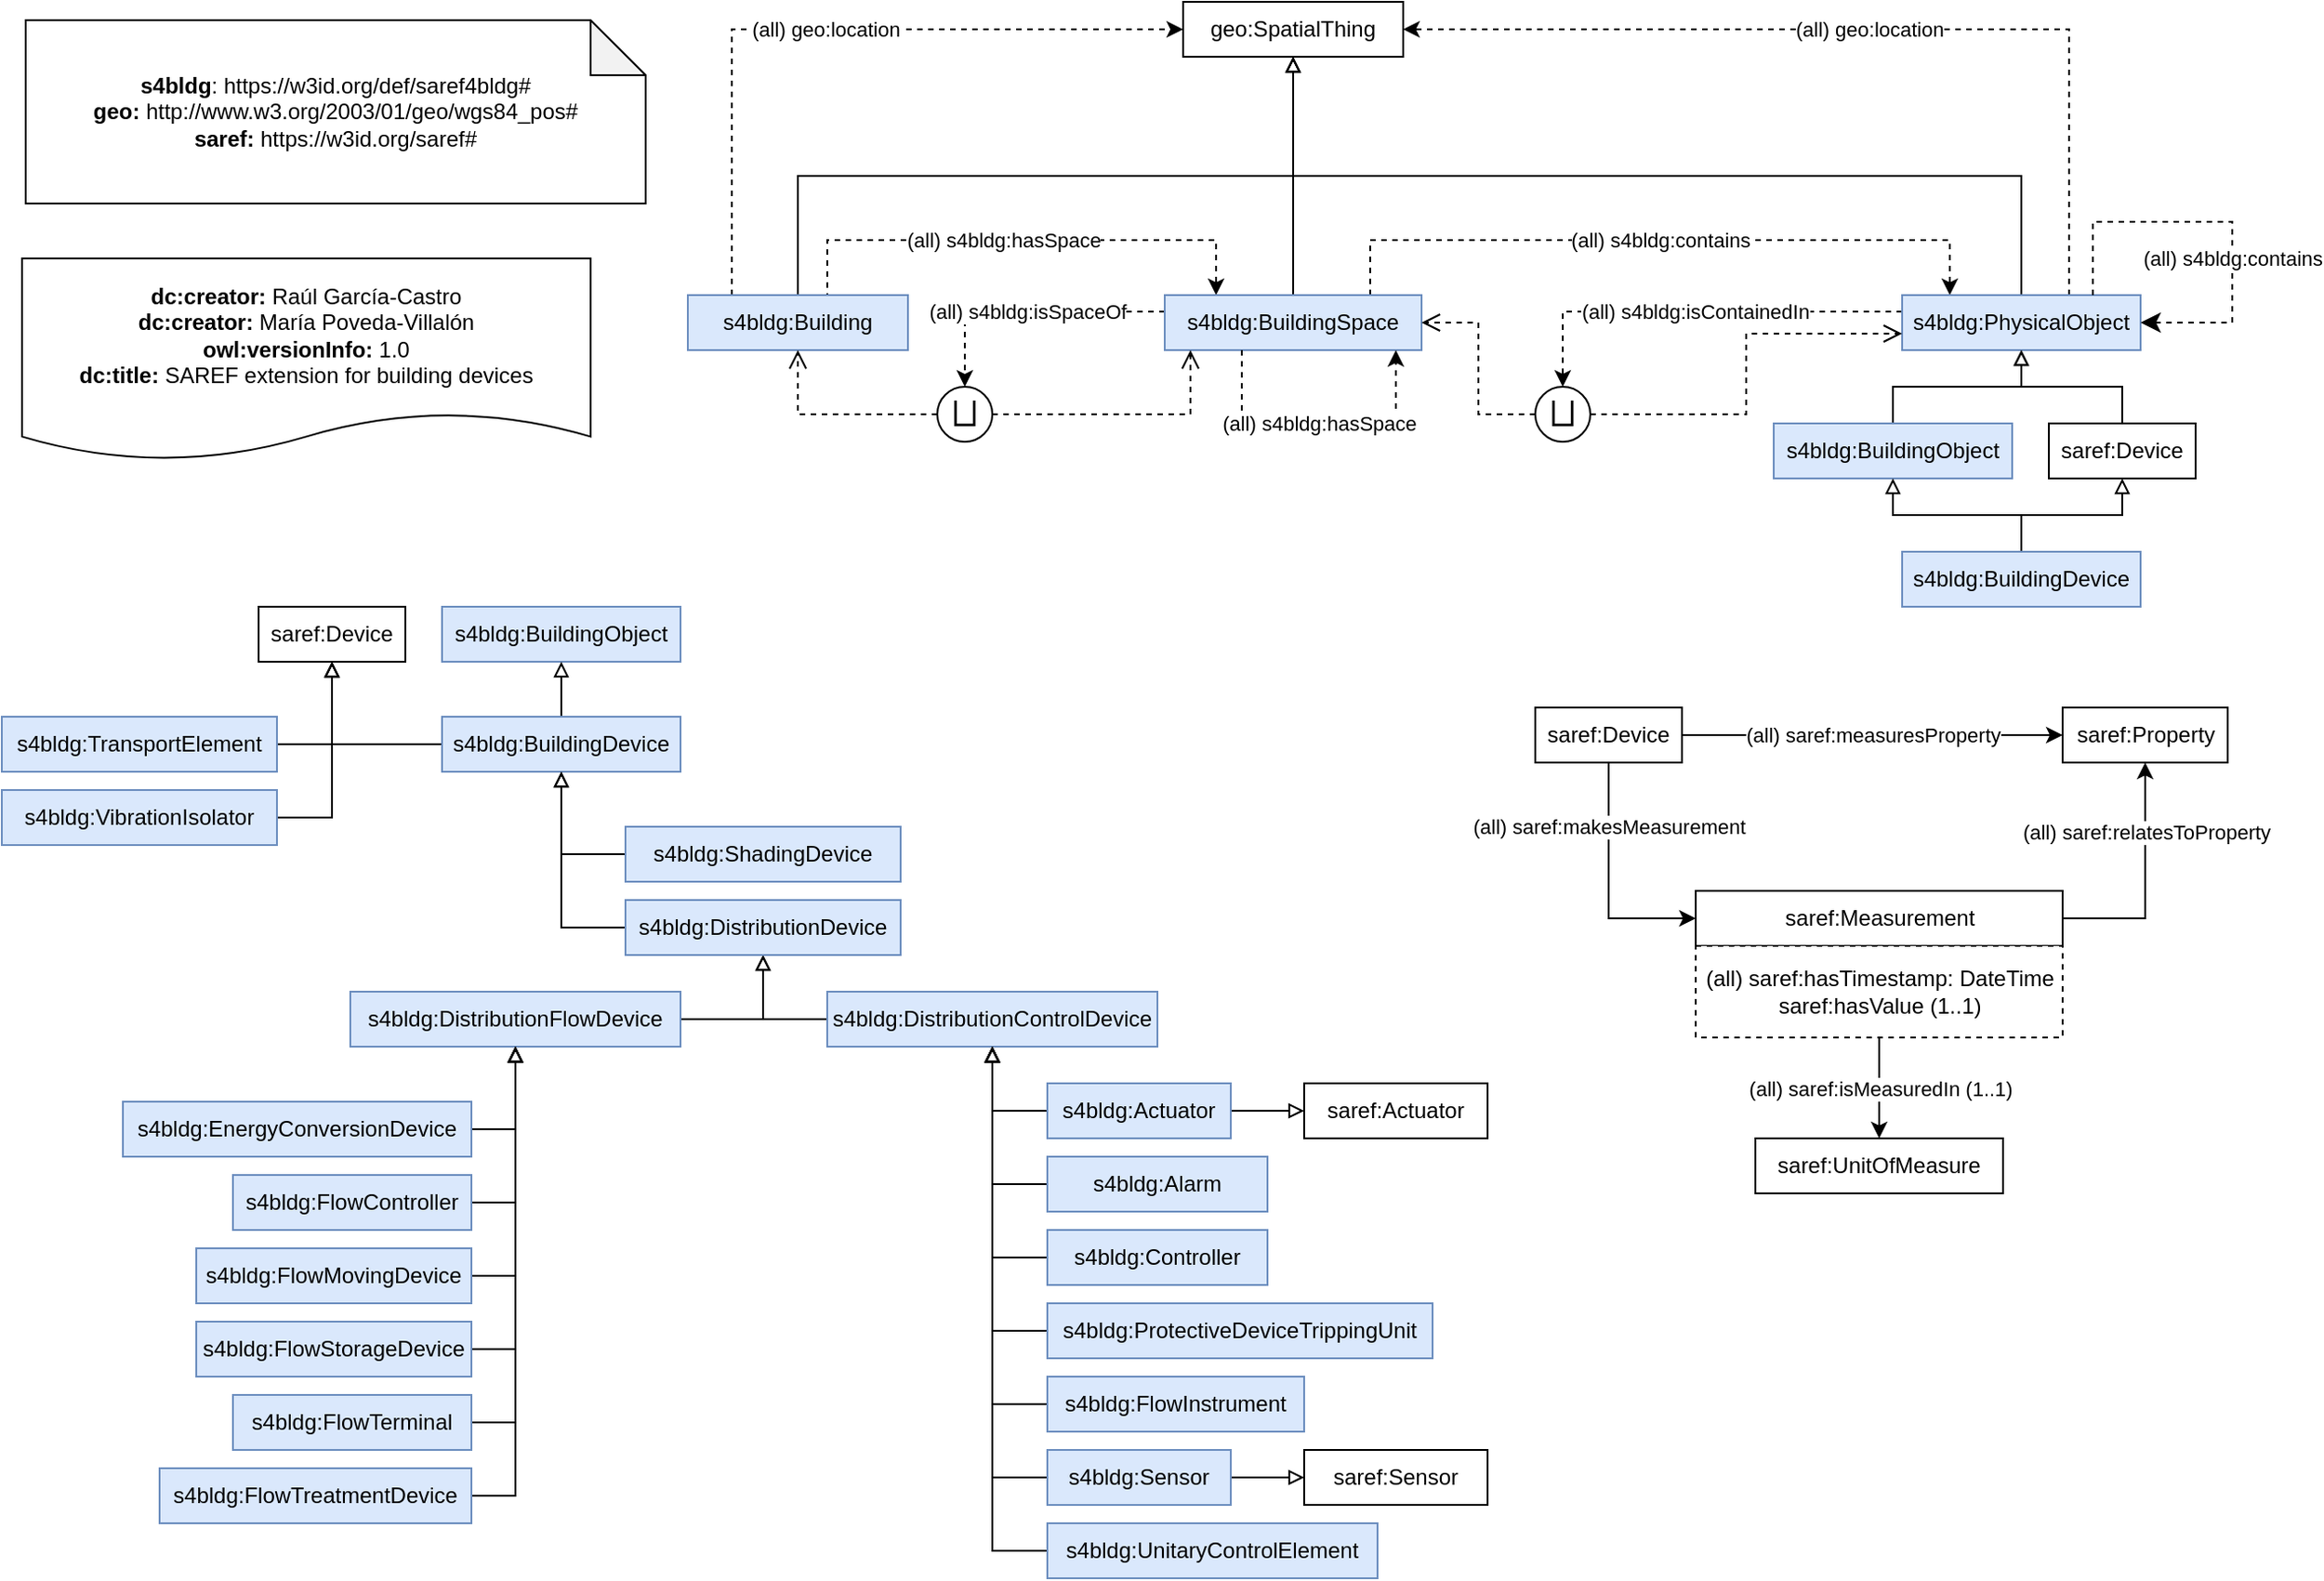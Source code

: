 <mxfile version="13.3.5" type="device"><diagram id="K3vd5cu1G-lQZj9EZzx_" name="Página-1"><mxGraphModel dx="3424" dy="1526" grid="1" gridSize="10" guides="1" tooltips="1" connect="1" arrows="1" fold="1" page="1" pageScale="1" pageWidth="827" pageHeight="1169" math="0" shadow="0"><root><mxCell id="0"/><mxCell id="1" parent="0"/><mxCell id="VFsF0bfAUxNK4FM43DhO-1" value="geo:SpatialThing" style="rounded=0;whiteSpace=wrap;html=1;snapToPoint=1;points=[[0.1,0],[0.2,0],[0.3,0],[0.4,0],[0.5,0],[0.6,0],[0.7,0],[0.8,0],[0.9,0],[0,0.1],[0,0.3],[0,0.5],[0,0.7],[0,0.9],[0.1,1],[0.2,1],[0.3,1],[0.4,1],[0.5,1],[0.6,1],[0.7,1],[0.8,1],[0.9,1],[1,0.1],[1,0.3],[1,0.5],[1,0.7],[1,0.9]];" vertex="1" parent="1"><mxGeometry x="208" y="50.0" width="120" height="30" as="geometry"/></mxCell><mxCell id="VFsF0bfAUxNK4FM43DhO-9" style="edgeStyle=orthogonalEdgeStyle;rounded=0;orthogonalLoop=1;jettySize=auto;html=1;exitX=0.5;exitY=0;exitDx=0;exitDy=0;entryX=0.5;entryY=1;entryDx=0;entryDy=0;endArrow=block;endFill=0;" edge="1" parent="1" source="VFsF0bfAUxNK4FM43DhO-2" target="VFsF0bfAUxNK4FM43DhO-1"><mxGeometry relative="1" as="geometry"/></mxCell><mxCell id="VFsF0bfAUxNK4FM43DhO-19" value="(all) s4bldg:hasSpace" style="edgeStyle=orthogonalEdgeStyle;rounded=0;orthogonalLoop=1;jettySize=auto;html=1;exitX=0.8;exitY=0;exitDx=0;exitDy=0;entryX=0.2;entryY=0;entryDx=0;entryDy=0;dashed=1;endArrow=classic;endFill=1;" edge="1" parent="1" source="VFsF0bfAUxNK4FM43DhO-2" target="VFsF0bfAUxNK4FM43DhO-3"><mxGeometry relative="1" as="geometry"><Array as="points"><mxPoint x="14" y="180"/><mxPoint x="226" y="180"/></Array></mxGeometry></mxCell><mxCell id="VFsF0bfAUxNK4FM43DhO-21" value="(all) geo:location" style="edgeStyle=orthogonalEdgeStyle;rounded=0;orthogonalLoop=1;jettySize=auto;html=1;exitX=0.2;exitY=0;exitDx=0;exitDy=0;entryX=0;entryY=0.5;entryDx=0;entryDy=0;dashed=1;endArrow=classic;endFill=1;" edge="1" parent="1" source="VFsF0bfAUxNK4FM43DhO-2" target="VFsF0bfAUxNK4FM43DhO-1"><mxGeometry relative="1" as="geometry"/></mxCell><mxCell id="VFsF0bfAUxNK4FM43DhO-2" value="s4bldg:Building" style="rounded=0;whiteSpace=wrap;html=1;snapToPoint=1;points=[[0.1,0],[0.2,0],[0.3,0],[0.4,0],[0.5,0],[0.6,0],[0.7,0],[0.8,0],[0.9,0],[0,0.1],[0,0.3],[0,0.5],[0,0.7],[0,0.9],[0.1,1],[0.2,1],[0.3,1],[0.4,1],[0.5,1],[0.6,1],[0.7,1],[0.8,1],[0.9,1],[1,0.1],[1,0.3],[1,0.5],[1,0.7],[1,0.9]];fillColor=#dae8fc;strokeColor=#6c8ebf;" vertex="1" parent="1"><mxGeometry x="-62" y="210.0" width="120" height="30" as="geometry"/></mxCell><mxCell id="VFsF0bfAUxNK4FM43DhO-10" style="edgeStyle=orthogonalEdgeStyle;rounded=0;orthogonalLoop=1;jettySize=auto;html=1;exitX=0.5;exitY=0;exitDx=0;exitDy=0;entryX=0.5;entryY=1;entryDx=0;entryDy=0;endArrow=block;endFill=0;" edge="1" parent="1" source="VFsF0bfAUxNK4FM43DhO-3" target="VFsF0bfAUxNK4FM43DhO-1"><mxGeometry relative="1" as="geometry"/></mxCell><mxCell id="VFsF0bfAUxNK4FM43DhO-16" value="(all) s4bldg:contains" style="edgeStyle=orthogonalEdgeStyle;rounded=0;orthogonalLoop=1;jettySize=auto;html=1;exitX=0.8;exitY=0;exitDx=0;exitDy=0;entryX=0.2;entryY=0;entryDx=0;entryDy=0;endArrow=classic;endFill=1;dashed=1;" edge="1" parent="1" source="VFsF0bfAUxNK4FM43DhO-3" target="VFsF0bfAUxNK4FM43DhO-4"><mxGeometry relative="1" as="geometry"><Array as="points"><mxPoint x="310" y="180"/><mxPoint x="626" y="180"/></Array></mxGeometry></mxCell><mxCell id="VFsF0bfAUxNK4FM43DhO-117" value="(all) s4bldg:isSpaceOf" style="edgeStyle=orthogonalEdgeStyle;rounded=0;orthogonalLoop=1;jettySize=auto;html=1;exitX=0;exitY=0.3;exitDx=0;exitDy=0;endArrow=classic;endFill=1;dashed=1;" edge="1" parent="1" source="VFsF0bfAUxNK4FM43DhO-3" target="VFsF0bfAUxNK4FM43DhO-112"><mxGeometry relative="1" as="geometry"/></mxCell><mxCell id="VFsF0bfAUxNK4FM43DhO-3" value="s4bldg:BuildingSpace" style="rounded=0;whiteSpace=wrap;html=1;snapToPoint=1;points=[[0.1,0],[0.2,0],[0.3,0],[0.4,0],[0.5,0],[0.6,0],[0.7,0],[0.8,0],[0.9,0],[0,0.1],[0,0.3],[0,0.5],[0,0.7],[0,0.9],[0.1,1],[0.2,1],[0.3,1],[0.4,1],[0.5,1],[0.6,1],[0.7,1],[0.8,1],[0.9,1],[1,0.1],[1,0.3],[1,0.5],[1,0.7],[1,0.9]];fillColor=#dae8fc;strokeColor=#6c8ebf;" vertex="1" parent="1"><mxGeometry x="198" y="210" width="140" height="30" as="geometry"/></mxCell><mxCell id="VFsF0bfAUxNK4FM43DhO-11" style="edgeStyle=orthogonalEdgeStyle;rounded=0;orthogonalLoop=1;jettySize=auto;html=1;exitX=0.5;exitY=0;exitDx=0;exitDy=0;entryX=0.5;entryY=1;entryDx=0;entryDy=0;endArrow=block;endFill=0;" edge="1" parent="1" source="VFsF0bfAUxNK4FM43DhO-4" target="VFsF0bfAUxNK4FM43DhO-1"><mxGeometry relative="1" as="geometry"/></mxCell><mxCell id="VFsF0bfAUxNK4FM43DhO-17" value="(all) s4bldg:isContainedIn" style="edgeStyle=orthogonalEdgeStyle;rounded=0;orthogonalLoop=1;jettySize=auto;html=1;exitX=0;exitY=0.3;exitDx=0;exitDy=0;entryX=0.5;entryY=0;entryDx=0;entryDy=0;dashed=1;endArrow=classic;endFill=1;" edge="1" parent="1" source="VFsF0bfAUxNK4FM43DhO-4" target="VFsF0bfAUxNK4FM43DhO-118"><mxGeometry relative="1" as="geometry"/></mxCell><mxCell id="VFsF0bfAUxNK4FM43DhO-22" value="(all) geo:location" style="edgeStyle=orthogonalEdgeStyle;rounded=0;orthogonalLoop=1;jettySize=auto;html=1;exitX=0.7;exitY=0;exitDx=0;exitDy=0;entryX=1;entryY=0.5;entryDx=0;entryDy=0;dashed=1;endArrow=classic;endFill=1;" edge="1" parent="1" source="VFsF0bfAUxNK4FM43DhO-4" target="VFsF0bfAUxNK4FM43DhO-1"><mxGeometry relative="1" as="geometry"/></mxCell><mxCell id="VFsF0bfAUxNK4FM43DhO-4" value="s4bldg:PhysicalObject" style="rounded=0;whiteSpace=wrap;html=1;snapToPoint=1;points=[[0.1,0],[0.2,0],[0.3,0],[0.4,0],[0.5,0],[0.6,0],[0.7,0],[0.8,0],[0.9,0],[0,0.1],[0,0.3],[0,0.5],[0,0.7],[0,0.9],[0.1,1],[0.2,1],[0.3,1],[0.4,1],[0.5,1],[0.6,1],[0.7,1],[0.8,1],[0.9,1],[1,0.1],[1,0.3],[1,0.5],[1,0.7],[1,0.9]];fillColor=#dae8fc;strokeColor=#6c8ebf;" vertex="1" parent="1"><mxGeometry x="600" y="210" width="130" height="30" as="geometry"/></mxCell><mxCell id="VFsF0bfAUxNK4FM43DhO-12" style="edgeStyle=orthogonalEdgeStyle;rounded=0;orthogonalLoop=1;jettySize=auto;html=1;exitX=0.5;exitY=0;exitDx=0;exitDy=0;endArrow=block;endFill=0;" edge="1" parent="1" source="VFsF0bfAUxNK4FM43DhO-6" target="VFsF0bfAUxNK4FM43DhO-4"><mxGeometry relative="1" as="geometry"/></mxCell><mxCell id="VFsF0bfAUxNK4FM43DhO-6" value="s4bldg:BuildingObject" style="rounded=0;whiteSpace=wrap;html=1;snapToPoint=1;points=[[0.1,0],[0.2,0],[0.3,0],[0.4,0],[0.5,0],[0.6,0],[0.7,0],[0.8,0],[0.9,0],[0,0.1],[0,0.3],[0,0.5],[0,0.7],[0,0.9],[0.1,1],[0.2,1],[0.3,1],[0.4,1],[0.5,1],[0.6,1],[0.7,1],[0.8,1],[0.9,1],[1,0.1],[1,0.3],[1,0.5],[1,0.7],[1,0.9]];fillColor=#dae8fc;strokeColor=#6c8ebf;" vertex="1" parent="1"><mxGeometry x="530" y="280" width="130" height="30" as="geometry"/></mxCell><mxCell id="VFsF0bfAUxNK4FM43DhO-13" style="edgeStyle=orthogonalEdgeStyle;rounded=0;orthogonalLoop=1;jettySize=auto;html=1;exitX=0.5;exitY=0;exitDx=0;exitDy=0;endArrow=block;endFill=0;" edge="1" parent="1" source="VFsF0bfAUxNK4FM43DhO-7" target="VFsF0bfAUxNK4FM43DhO-4"><mxGeometry relative="1" as="geometry"/></mxCell><mxCell id="VFsF0bfAUxNK4FM43DhO-7" value="saref:Device" style="rounded=0;whiteSpace=wrap;html=1;snapToPoint=1;points=[[0.1,0],[0.2,0],[0.3,0],[0.4,0],[0.5,0],[0.6,0],[0.7,0],[0.8,0],[0.9,0],[0,0.1],[0,0.3],[0,0.5],[0,0.7],[0,0.9],[0.1,1],[0.2,1],[0.3,1],[0.4,1],[0.5,1],[0.6,1],[0.7,1],[0.8,1],[0.9,1],[1,0.1],[1,0.3],[1,0.5],[1,0.7],[1,0.9]];" vertex="1" parent="1"><mxGeometry x="680" y="280" width="80" height="30" as="geometry"/></mxCell><mxCell id="VFsF0bfAUxNK4FM43DhO-14" style="edgeStyle=orthogonalEdgeStyle;rounded=0;orthogonalLoop=1;jettySize=auto;html=1;exitX=0.5;exitY=0;exitDx=0;exitDy=0;endArrow=block;endFill=0;" edge="1" parent="1" source="VFsF0bfAUxNK4FM43DhO-8" target="VFsF0bfAUxNK4FM43DhO-6"><mxGeometry relative="1" as="geometry"/></mxCell><mxCell id="VFsF0bfAUxNK4FM43DhO-15" style="edgeStyle=orthogonalEdgeStyle;rounded=0;orthogonalLoop=1;jettySize=auto;html=1;exitX=0.5;exitY=0;exitDx=0;exitDy=0;endArrow=block;endFill=0;" edge="1" parent="1" source="VFsF0bfAUxNK4FM43DhO-8" target="VFsF0bfAUxNK4FM43DhO-7"><mxGeometry relative="1" as="geometry"/></mxCell><mxCell id="VFsF0bfAUxNK4FM43DhO-8" value="s4bldg:BuildingDevice" style="rounded=0;whiteSpace=wrap;html=1;snapToPoint=1;points=[[0.1,0],[0.2,0],[0.3,0],[0.4,0],[0.5,0],[0.6,0],[0.7,0],[0.8,0],[0.9,0],[0,0.1],[0,0.3],[0,0.5],[0,0.7],[0,0.9],[0.1,1],[0.2,1],[0.3,1],[0.4,1],[0.5,1],[0.6,1],[0.7,1],[0.8,1],[0.9,1],[1,0.1],[1,0.3],[1,0.5],[1,0.7],[1,0.9]];fillColor=#dae8fc;strokeColor=#6c8ebf;" vertex="1" parent="1"><mxGeometry x="600" y="350" width="130" height="30" as="geometry"/></mxCell><mxCell id="VFsF0bfAUxNK4FM43DhO-23" value="(all) s4bldg:hasSpace" style="edgeStyle=orthogonalEdgeStyle;rounded=0;orthogonalLoop=1;jettySize=auto;html=1;exitX=0.3;exitY=1;exitDx=0;exitDy=0;entryX=0.9;entryY=1;entryDx=0;entryDy=0;dashed=1;endArrow=classic;endFill=1;" edge="1" parent="1" source="VFsF0bfAUxNK4FM43DhO-3" target="VFsF0bfAUxNK4FM43DhO-3"><mxGeometry relative="1" as="geometry"><Array as="points"><mxPoint x="240" y="280"/><mxPoint x="324" y="280"/></Array></mxGeometry></mxCell><mxCell id="VFsF0bfAUxNK4FM43DhO-26" value="s4bldg:BuildingObject" style="rounded=0;whiteSpace=wrap;html=1;snapToPoint=1;points=[[0.1,0],[0.2,0],[0.3,0],[0.4,0],[0.5,0],[0.6,0],[0.7,0],[0.8,0],[0.9,0],[0,0.1],[0,0.3],[0,0.5],[0,0.7],[0,0.9],[0.1,1],[0.2,1],[0.3,1],[0.4,1],[0.5,1],[0.6,1],[0.7,1],[0.8,1],[0.9,1],[1,0.1],[1,0.3],[1,0.5],[1,0.7],[1,0.9]];fillColor=#dae8fc;strokeColor=#6c8ebf;" vertex="1" parent="1"><mxGeometry x="-196" y="380" width="130" height="30" as="geometry"/></mxCell><mxCell id="VFsF0bfAUxNK4FM43DhO-27" value="saref:Device" style="rounded=0;whiteSpace=wrap;html=1;snapToPoint=1;points=[[0.1,0],[0.2,0],[0.3,0],[0.4,0],[0.5,0],[0.6,0],[0.7,0],[0.8,0],[0.9,0],[0,0.1],[0,0.3],[0,0.5],[0,0.7],[0,0.9],[0.1,1],[0.2,1],[0.3,1],[0.4,1],[0.5,1],[0.6,1],[0.7,1],[0.8,1],[0.9,1],[1,0.1],[1,0.3],[1,0.5],[1,0.7],[1,0.9]];" vertex="1" parent="1"><mxGeometry x="-296" y="380" width="80" height="30" as="geometry"/></mxCell><mxCell id="VFsF0bfAUxNK4FM43DhO-31" style="edgeStyle=orthogonalEdgeStyle;rounded=0;orthogonalLoop=1;jettySize=auto;html=1;exitX=0.5;exitY=0;exitDx=0;exitDy=0;endArrow=block;endFill=0;" edge="1" parent="1" source="VFsF0bfAUxNK4FM43DhO-30" target="VFsF0bfAUxNK4FM43DhO-26"><mxGeometry relative="1" as="geometry"/></mxCell><mxCell id="VFsF0bfAUxNK4FM43DhO-32" style="edgeStyle=orthogonalEdgeStyle;rounded=0;orthogonalLoop=1;jettySize=auto;html=1;exitX=0;exitY=0.5;exitDx=0;exitDy=0;entryX=0.5;entryY=1;entryDx=0;entryDy=0;endArrow=block;endFill=0;" edge="1" parent="1" source="VFsF0bfAUxNK4FM43DhO-30" target="VFsF0bfAUxNK4FM43DhO-27"><mxGeometry relative="1" as="geometry"/></mxCell><mxCell id="VFsF0bfAUxNK4FM43DhO-30" value="s4bldg:BuildingDevice" style="rounded=0;whiteSpace=wrap;html=1;snapToPoint=1;points=[[0.1,0],[0.2,0],[0.3,0],[0.4,0],[0.5,0],[0.6,0],[0.7,0],[0.8,0],[0.9,0],[0,0.1],[0,0.3],[0,0.5],[0,0.7],[0,0.9],[0.1,1],[0.2,1],[0.3,1],[0.4,1],[0.5,1],[0.6,1],[0.7,1],[0.8,1],[0.9,1],[1,0.1],[1,0.3],[1,0.5],[1,0.7],[1,0.9]];fillColor=#dae8fc;strokeColor=#6c8ebf;" vertex="1" parent="1"><mxGeometry x="-196" y="440" width="130" height="30" as="geometry"/></mxCell><mxCell id="VFsF0bfAUxNK4FM43DhO-74" style="edgeStyle=orthogonalEdgeStyle;rounded=0;orthogonalLoop=1;jettySize=auto;html=1;exitX=0;exitY=0.5;exitDx=0;exitDy=0;endArrow=block;endFill=0;" edge="1" parent="1" source="VFsF0bfAUxNK4FM43DhO-33" target="VFsF0bfAUxNK4FM43DhO-70"><mxGeometry relative="1" as="geometry"/></mxCell><mxCell id="VFsF0bfAUxNK4FM43DhO-33" value="s4bldg:DistributionControlDevice" style="rounded=0;whiteSpace=wrap;html=1;snapToPoint=1;points=[[0.1,0],[0.2,0],[0.3,0],[0.4,0],[0.5,0],[0.6,0],[0.7,0],[0.8,0],[0.9,0],[0,0.1],[0,0.3],[0,0.5],[0,0.7],[0,0.9],[0.1,1],[0.2,1],[0.3,1],[0.4,1],[0.5,1],[0.6,1],[0.7,1],[0.8,1],[0.9,1],[1,0.1],[1,0.3],[1,0.5],[1,0.7],[1,0.9]];fillColor=#dae8fc;strokeColor=#6c8ebf;" vertex="1" parent="1"><mxGeometry x="14" y="590" width="180" height="30" as="geometry"/></mxCell><mxCell id="VFsF0bfAUxNK4FM43DhO-63" style="edgeStyle=orthogonalEdgeStyle;rounded=0;orthogonalLoop=1;jettySize=auto;html=1;exitX=0;exitY=0.5;exitDx=0;exitDy=0;endArrow=block;endFill=0;" edge="1" parent="1" source="VFsF0bfAUxNK4FM43DhO-36" target="VFsF0bfAUxNK4FM43DhO-33"><mxGeometry relative="1" as="geometry"/></mxCell><mxCell id="VFsF0bfAUxNK4FM43DhO-109" style="edgeStyle=orthogonalEdgeStyle;rounded=0;orthogonalLoop=1;jettySize=auto;html=1;exitX=1;exitY=0.5;exitDx=0;exitDy=0;entryX=0;entryY=0.5;entryDx=0;entryDy=0;endArrow=block;endFill=0;" edge="1" parent="1" source="VFsF0bfAUxNK4FM43DhO-36" target="VFsF0bfAUxNK4FM43DhO-108"><mxGeometry relative="1" as="geometry"/></mxCell><mxCell id="VFsF0bfAUxNK4FM43DhO-36" value="s4bldg:Actuator" style="rounded=0;whiteSpace=wrap;html=1;snapToPoint=1;points=[[0.1,0],[0.2,0],[0.3,0],[0.4,0],[0.5,0],[0.6,0],[0.7,0],[0.8,0],[0.9,0],[0,0.1],[0,0.3],[0,0.5],[0,0.7],[0,0.9],[0.1,1],[0.2,1],[0.3,1],[0.4,1],[0.5,1],[0.6,1],[0.7,1],[0.8,1],[0.9,1],[1,0.1],[1,0.3],[1,0.5],[1,0.7],[1,0.9]];fillColor=#dae8fc;strokeColor=#6c8ebf;" vertex="1" parent="1"><mxGeometry x="134" y="640" width="100" height="30" as="geometry"/></mxCell><mxCell id="VFsF0bfAUxNK4FM43DhO-64" style="edgeStyle=orthogonalEdgeStyle;rounded=0;orthogonalLoop=1;jettySize=auto;html=1;exitX=0;exitY=0.5;exitDx=0;exitDy=0;endArrow=block;endFill=0;" edge="1" parent="1" source="VFsF0bfAUxNK4FM43DhO-37" target="VFsF0bfAUxNK4FM43DhO-33"><mxGeometry relative="1" as="geometry"/></mxCell><mxCell id="VFsF0bfAUxNK4FM43DhO-37" value="s4bldg:Alarm" style="rounded=0;whiteSpace=wrap;html=1;snapToPoint=1;points=[[0.1,0],[0.2,0],[0.3,0],[0.4,0],[0.5,0],[0.6,0],[0.7,0],[0.8,0],[0.9,0],[0,0.1],[0,0.3],[0,0.5],[0,0.7],[0,0.9],[0.1,1],[0.2,1],[0.3,1],[0.4,1],[0.5,1],[0.6,1],[0.7,1],[0.8,1],[0.9,1],[1,0.1],[1,0.3],[1,0.5],[1,0.7],[1,0.9]];fillColor=#dae8fc;strokeColor=#6c8ebf;" vertex="1" parent="1"><mxGeometry x="134" y="680" width="120" height="30" as="geometry"/></mxCell><mxCell id="VFsF0bfAUxNK4FM43DhO-65" style="edgeStyle=orthogonalEdgeStyle;rounded=0;orthogonalLoop=1;jettySize=auto;html=1;exitX=0;exitY=0.5;exitDx=0;exitDy=0;entryX=0.5;entryY=1;entryDx=0;entryDy=0;endArrow=block;endFill=0;" edge="1" parent="1" source="VFsF0bfAUxNK4FM43DhO-38" target="VFsF0bfAUxNK4FM43DhO-33"><mxGeometry relative="1" as="geometry"/></mxCell><mxCell id="VFsF0bfAUxNK4FM43DhO-38" value="s4bldg:Controller" style="rounded=0;whiteSpace=wrap;html=1;snapToPoint=1;points=[[0.1,0],[0.2,0],[0.3,0],[0.4,0],[0.5,0],[0.6,0],[0.7,0],[0.8,0],[0.9,0],[0,0.1],[0,0.3],[0,0.5],[0,0.7],[0,0.9],[0.1,1],[0.2,1],[0.3,1],[0.4,1],[0.5,1],[0.6,1],[0.7,1],[0.8,1],[0.9,1],[1,0.1],[1,0.3],[1,0.5],[1,0.7],[1,0.9]];fillColor=#dae8fc;strokeColor=#6c8ebf;" vertex="1" parent="1"><mxGeometry x="134" y="720" width="120" height="30" as="geometry"/></mxCell><mxCell id="VFsF0bfAUxNK4FM43DhO-66" style="edgeStyle=orthogonalEdgeStyle;rounded=0;orthogonalLoop=1;jettySize=auto;html=1;exitX=0;exitY=0.5;exitDx=0;exitDy=0;endArrow=block;endFill=0;" edge="1" parent="1" source="VFsF0bfAUxNK4FM43DhO-39" target="VFsF0bfAUxNK4FM43DhO-33"><mxGeometry relative="1" as="geometry"/></mxCell><mxCell id="VFsF0bfAUxNK4FM43DhO-39" value="s4bldg:ProtectiveDeviceTrippingUnit" style="rounded=0;whiteSpace=wrap;html=1;snapToPoint=1;points=[[0.1,0],[0.2,0],[0.3,0],[0.4,0],[0.5,0],[0.6,0],[0.7,0],[0.8,0],[0.9,0],[0,0.1],[0,0.3],[0,0.5],[0,0.7],[0,0.9],[0.1,1],[0.2,1],[0.3,1],[0.4,1],[0.5,1],[0.6,1],[0.7,1],[0.8,1],[0.9,1],[1,0.1],[1,0.3],[1,0.5],[1,0.7],[1,0.9]];fillColor=#dae8fc;strokeColor=#6c8ebf;" vertex="1" parent="1"><mxGeometry x="134" y="760" width="210" height="30" as="geometry"/></mxCell><mxCell id="VFsF0bfAUxNK4FM43DhO-67" style="edgeStyle=orthogonalEdgeStyle;rounded=0;orthogonalLoop=1;jettySize=auto;html=1;exitX=0;exitY=0.5;exitDx=0;exitDy=0;endArrow=block;endFill=0;" edge="1" parent="1" source="VFsF0bfAUxNK4FM43DhO-40" target="VFsF0bfAUxNK4FM43DhO-33"><mxGeometry relative="1" as="geometry"/></mxCell><mxCell id="VFsF0bfAUxNK4FM43DhO-40" value="s4bldg:FlowInstrument" style="rounded=0;whiteSpace=wrap;html=1;snapToPoint=1;points=[[0.1,0],[0.2,0],[0.3,0],[0.4,0],[0.5,0],[0.6,0],[0.7,0],[0.8,0],[0.9,0],[0,0.1],[0,0.3],[0,0.5],[0,0.7],[0,0.9],[0.1,1],[0.2,1],[0.3,1],[0.4,1],[0.5,1],[0.6,1],[0.7,1],[0.8,1],[0.9,1],[1,0.1],[1,0.3],[1,0.5],[1,0.7],[1,0.9]];fillColor=#dae8fc;strokeColor=#6c8ebf;" vertex="1" parent="1"><mxGeometry x="134" y="800" width="140" height="30" as="geometry"/></mxCell><mxCell id="VFsF0bfAUxNK4FM43DhO-68" style="edgeStyle=orthogonalEdgeStyle;rounded=0;orthogonalLoop=1;jettySize=auto;html=1;exitX=0;exitY=0.5;exitDx=0;exitDy=0;endArrow=block;endFill=0;" edge="1" parent="1" source="VFsF0bfAUxNK4FM43DhO-41" target="VFsF0bfAUxNK4FM43DhO-33"><mxGeometry relative="1" as="geometry"/></mxCell><mxCell id="VFsF0bfAUxNK4FM43DhO-111" style="edgeStyle=orthogonalEdgeStyle;rounded=0;orthogonalLoop=1;jettySize=auto;html=1;exitX=1;exitY=0.5;exitDx=0;exitDy=0;endArrow=block;endFill=0;" edge="1" parent="1" source="VFsF0bfAUxNK4FM43DhO-41" target="VFsF0bfAUxNK4FM43DhO-110"><mxGeometry relative="1" as="geometry"/></mxCell><mxCell id="VFsF0bfAUxNK4FM43DhO-41" value="s4bldg:Sensor" style="rounded=0;whiteSpace=wrap;html=1;snapToPoint=1;points=[[0.1,0],[0.2,0],[0.3,0],[0.4,0],[0.5,0],[0.6,0],[0.7,0],[0.8,0],[0.9,0],[0,0.1],[0,0.3],[0,0.5],[0,0.7],[0,0.9],[0.1,1],[0.2,1],[0.3,1],[0.4,1],[0.5,1],[0.6,1],[0.7,1],[0.8,1],[0.9,1],[1,0.1],[1,0.3],[1,0.5],[1,0.7],[1,0.9]];fillColor=#dae8fc;strokeColor=#6c8ebf;" vertex="1" parent="1"><mxGeometry x="134" y="840" width="100" height="30" as="geometry"/></mxCell><mxCell id="VFsF0bfAUxNK4FM43DhO-69" style="edgeStyle=orthogonalEdgeStyle;rounded=0;orthogonalLoop=1;jettySize=auto;html=1;exitX=0;exitY=0.5;exitDx=0;exitDy=0;endArrow=block;endFill=0;" edge="1" parent="1" source="VFsF0bfAUxNK4FM43DhO-42" target="VFsF0bfAUxNK4FM43DhO-33"><mxGeometry relative="1" as="geometry"/></mxCell><mxCell id="VFsF0bfAUxNK4FM43DhO-42" value="s4bldg:UnitaryControlElement" style="rounded=0;whiteSpace=wrap;html=1;snapToPoint=1;points=[[0.1,0],[0.2,0],[0.3,0],[0.4,0],[0.5,0],[0.6,0],[0.7,0],[0.8,0],[0.9,0],[0,0.1],[0,0.3],[0,0.5],[0,0.7],[0,0.9],[0.1,1],[0.2,1],[0.3,1],[0.4,1],[0.5,1],[0.6,1],[0.7,1],[0.8,1],[0.9,1],[1,0.1],[1,0.3],[1,0.5],[1,0.7],[1,0.9]];fillColor=#dae8fc;strokeColor=#6c8ebf;" vertex="1" parent="1"><mxGeometry x="134" y="880" width="180" height="30" as="geometry"/></mxCell><mxCell id="VFsF0bfAUxNK4FM43DhO-88" style="edgeStyle=orthogonalEdgeStyle;rounded=0;orthogonalLoop=1;jettySize=auto;html=1;exitX=1;exitY=0.5;exitDx=0;exitDy=0;entryX=0.5;entryY=1;entryDx=0;entryDy=0;endArrow=block;endFill=0;" edge="1" parent="1" source="VFsF0bfAUxNK4FM43DhO-43" target="VFsF0bfAUxNK4FM43DhO-70"><mxGeometry relative="1" as="geometry"/></mxCell><mxCell id="VFsF0bfAUxNK4FM43DhO-43" value="s4bldg:DistributionFlowDevice" style="rounded=0;whiteSpace=wrap;html=1;snapToPoint=1;points=[[0.1,0],[0.2,0],[0.3,0],[0.4,0],[0.5,0],[0.6,0],[0.7,0],[0.8,0],[0.9,0],[0,0.1],[0,0.3],[0,0.5],[0,0.7],[0,0.9],[0.1,1],[0.2,1],[0.3,1],[0.4,1],[0.5,1],[0.6,1],[0.7,1],[0.8,1],[0.9,1],[1,0.1],[1,0.3],[1,0.5],[1,0.7],[1,0.9]];fillColor=#dae8fc;strokeColor=#6c8ebf;" vertex="1" parent="1"><mxGeometry x="-246" y="590" width="180" height="30" as="geometry"/></mxCell><mxCell id="VFsF0bfAUxNK4FM43DhO-82" style="edgeStyle=orthogonalEdgeStyle;rounded=0;orthogonalLoop=1;jettySize=auto;html=1;exitX=1;exitY=0.5;exitDx=0;exitDy=0;endArrow=block;endFill=0;" edge="1" parent="1" source="VFsF0bfAUxNK4FM43DhO-44" target="VFsF0bfAUxNK4FM43DhO-43"><mxGeometry relative="1" as="geometry"/></mxCell><mxCell id="VFsF0bfAUxNK4FM43DhO-44" value="s4bldg:EnergyConversionDevice" style="rounded=0;whiteSpace=wrap;html=1;snapToPoint=1;points=[[0.1,0],[0.2,0],[0.3,0],[0.4,0],[0.5,0],[0.6,0],[0.7,0],[0.8,0],[0.9,0],[0,0.1],[0,0.3],[0,0.5],[0,0.7],[0,0.9],[0.1,1],[0.2,1],[0.3,1],[0.4,1],[0.5,1],[0.6,1],[0.7,1],[0.8,1],[0.9,1],[1,0.1],[1,0.3],[1,0.5],[1,0.7],[1,0.9]];fillColor=#dae8fc;strokeColor=#6c8ebf;" vertex="1" parent="1"><mxGeometry x="-370" y="650" width="190" height="30" as="geometry"/></mxCell><mxCell id="VFsF0bfAUxNK4FM43DhO-83" style="edgeStyle=orthogonalEdgeStyle;rounded=0;orthogonalLoop=1;jettySize=auto;html=1;exitX=1;exitY=0.5;exitDx=0;exitDy=0;endArrow=block;endFill=0;" edge="1" parent="1" source="VFsF0bfAUxNK4FM43DhO-52" target="VFsF0bfAUxNK4FM43DhO-43"><mxGeometry relative="1" as="geometry"/></mxCell><mxCell id="VFsF0bfAUxNK4FM43DhO-52" value="s4bldg:FlowController" style="rounded=0;whiteSpace=wrap;html=1;snapToPoint=1;points=[[0.1,0],[0.2,0],[0.3,0],[0.4,0],[0.5,0],[0.6,0],[0.7,0],[0.8,0],[0.9,0],[0,0.1],[0,0.3],[0,0.5],[0,0.7],[0,0.9],[0.1,1],[0.2,1],[0.3,1],[0.4,1],[0.5,1],[0.6,1],[0.7,1],[0.8,1],[0.9,1],[1,0.1],[1,0.3],[1,0.5],[1,0.7],[1,0.9]];fillColor=#dae8fc;strokeColor=#6c8ebf;" vertex="1" parent="1"><mxGeometry x="-310" y="690" width="130" height="30" as="geometry"/></mxCell><mxCell id="VFsF0bfAUxNK4FM43DhO-84" style="edgeStyle=orthogonalEdgeStyle;rounded=0;orthogonalLoop=1;jettySize=auto;html=1;exitX=1;exitY=0.5;exitDx=0;exitDy=0;endArrow=block;endFill=0;" edge="1" parent="1" source="VFsF0bfAUxNK4FM43DhO-53" target="VFsF0bfAUxNK4FM43DhO-43"><mxGeometry relative="1" as="geometry"/></mxCell><mxCell id="VFsF0bfAUxNK4FM43DhO-53" value="s4bldg:FlowMovingDevice" style="rounded=0;whiteSpace=wrap;html=1;snapToPoint=1;points=[[0.1,0],[0.2,0],[0.3,0],[0.4,0],[0.5,0],[0.6,0],[0.7,0],[0.8,0],[0.9,0],[0,0.1],[0,0.3],[0,0.5],[0,0.7],[0,0.9],[0.1,1],[0.2,1],[0.3,1],[0.4,1],[0.5,1],[0.6,1],[0.7,1],[0.8,1],[0.9,1],[1,0.1],[1,0.3],[1,0.5],[1,0.7],[1,0.9]];fillColor=#dae8fc;strokeColor=#6c8ebf;" vertex="1" parent="1"><mxGeometry x="-330" y="730" width="150" height="30" as="geometry"/></mxCell><mxCell id="VFsF0bfAUxNK4FM43DhO-85" style="edgeStyle=orthogonalEdgeStyle;rounded=0;orthogonalLoop=1;jettySize=auto;html=1;exitX=1;exitY=0.5;exitDx=0;exitDy=0;endArrow=block;endFill=0;" edge="1" parent="1" source="VFsF0bfAUxNK4FM43DhO-54" target="VFsF0bfAUxNK4FM43DhO-43"><mxGeometry relative="1" as="geometry"/></mxCell><mxCell id="VFsF0bfAUxNK4FM43DhO-54" value="s4bldg:FlowStorageDevice" style="rounded=0;whiteSpace=wrap;html=1;snapToPoint=1;points=[[0.1,0],[0.2,0],[0.3,0],[0.4,0],[0.5,0],[0.6,0],[0.7,0],[0.8,0],[0.9,0],[0,0.1],[0,0.3],[0,0.5],[0,0.7],[0,0.9],[0.1,1],[0.2,1],[0.3,1],[0.4,1],[0.5,1],[0.6,1],[0.7,1],[0.8,1],[0.9,1],[1,0.1],[1,0.3],[1,0.5],[1,0.7],[1,0.9]];fillColor=#dae8fc;strokeColor=#6c8ebf;" vertex="1" parent="1"><mxGeometry x="-330" y="770" width="150" height="30" as="geometry"/></mxCell><mxCell id="VFsF0bfAUxNK4FM43DhO-86" style="edgeStyle=orthogonalEdgeStyle;rounded=0;orthogonalLoop=1;jettySize=auto;html=1;exitX=1;exitY=0.5;exitDx=0;exitDy=0;endArrow=block;endFill=0;" edge="1" parent="1" source="VFsF0bfAUxNK4FM43DhO-56" target="VFsF0bfAUxNK4FM43DhO-43"><mxGeometry relative="1" as="geometry"/></mxCell><mxCell id="VFsF0bfAUxNK4FM43DhO-56" value="s4bldg:FlowTerminal" style="rounded=0;whiteSpace=wrap;html=1;snapToPoint=1;points=[[0.1,0],[0.2,0],[0.3,0],[0.4,0],[0.5,0],[0.6,0],[0.7,0],[0.8,0],[0.9,0],[0,0.1],[0,0.3],[0,0.5],[0,0.7],[0,0.9],[0.1,1],[0.2,1],[0.3,1],[0.4,1],[0.5,1],[0.6,1],[0.7,1],[0.8,1],[0.9,1],[1,0.1],[1,0.3],[1,0.5],[1,0.7],[1,0.9]];fillColor=#dae8fc;strokeColor=#6c8ebf;" vertex="1" parent="1"><mxGeometry x="-310" y="810" width="130" height="30" as="geometry"/></mxCell><mxCell id="VFsF0bfAUxNK4FM43DhO-87" style="edgeStyle=orthogonalEdgeStyle;rounded=0;orthogonalLoop=1;jettySize=auto;html=1;exitX=1;exitY=0.5;exitDx=0;exitDy=0;endArrow=block;endFill=0;" edge="1" parent="1" source="VFsF0bfAUxNK4FM43DhO-57" target="VFsF0bfAUxNK4FM43DhO-43"><mxGeometry relative="1" as="geometry"/></mxCell><mxCell id="VFsF0bfAUxNK4FM43DhO-57" value="s4bldg:FlowTreatmentDevice" style="rounded=0;whiteSpace=wrap;html=1;snapToPoint=1;points=[[0.1,0],[0.2,0],[0.3,0],[0.4,0],[0.5,0],[0.6,0],[0.7,0],[0.8,0],[0.9,0],[0,0.1],[0,0.3],[0,0.5],[0,0.7],[0,0.9],[0.1,1],[0.2,1],[0.3,1],[0.4,1],[0.5,1],[0.6,1],[0.7,1],[0.8,1],[0.9,1],[1,0.1],[1,0.3],[1,0.5],[1,0.7],[1,0.9]];fillColor=#dae8fc;strokeColor=#6c8ebf;" vertex="1" parent="1"><mxGeometry x="-350" y="850" width="170" height="30" as="geometry"/></mxCell><mxCell id="VFsF0bfAUxNK4FM43DhO-73" style="edgeStyle=orthogonalEdgeStyle;rounded=0;orthogonalLoop=1;jettySize=auto;html=1;exitX=0;exitY=0.5;exitDx=0;exitDy=0;endArrow=block;endFill=0;" edge="1" parent="1" source="VFsF0bfAUxNK4FM43DhO-70" target="VFsF0bfAUxNK4FM43DhO-30"><mxGeometry relative="1" as="geometry"/></mxCell><mxCell id="VFsF0bfAUxNK4FM43DhO-70" value="s4bldg:DistributionDevice" style="rounded=0;whiteSpace=wrap;html=1;snapToPoint=1;points=[[0.1,0],[0.2,0],[0.3,0],[0.4,0],[0.5,0],[0.6,0],[0.7,0],[0.8,0],[0.9,0],[0,0.1],[0,0.3],[0,0.5],[0,0.7],[0,0.9],[0.1,1],[0.2,1],[0.3,1],[0.4,1],[0.5,1],[0.6,1],[0.7,1],[0.8,1],[0.9,1],[1,0.1],[1,0.3],[1,0.5],[1,0.7],[1,0.9]];fillColor=#dae8fc;strokeColor=#6c8ebf;" vertex="1" parent="1"><mxGeometry x="-96" y="540" width="150" height="30" as="geometry"/></mxCell><mxCell id="VFsF0bfAUxNK4FM43DhO-72" style="edgeStyle=orthogonalEdgeStyle;rounded=0;orthogonalLoop=1;jettySize=auto;html=1;exitX=0;exitY=0.5;exitDx=0;exitDy=0;endArrow=block;endFill=0;" edge="1" parent="1" source="VFsF0bfAUxNK4FM43DhO-71" target="VFsF0bfAUxNK4FM43DhO-30"><mxGeometry relative="1" as="geometry"/></mxCell><mxCell id="VFsF0bfAUxNK4FM43DhO-71" value="s4bldg:ShadingDevice" style="rounded=0;whiteSpace=wrap;html=1;snapToPoint=1;points=[[0.1,0],[0.2,0],[0.3,0],[0.4,0],[0.5,0],[0.6,0],[0.7,0],[0.8,0],[0.9,0],[0,0.1],[0,0.3],[0,0.5],[0,0.7],[0,0.9],[0.1,1],[0.2,1],[0.3,1],[0.4,1],[0.5,1],[0.6,1],[0.7,1],[0.8,1],[0.9,1],[1,0.1],[1,0.3],[1,0.5],[1,0.7],[1,0.9]];fillColor=#dae8fc;strokeColor=#6c8ebf;" vertex="1" parent="1"><mxGeometry x="-96" y="500" width="150" height="30" as="geometry"/></mxCell><mxCell id="VFsF0bfAUxNK4FM43DhO-80" style="edgeStyle=orthogonalEdgeStyle;rounded=0;orthogonalLoop=1;jettySize=auto;html=1;exitX=1;exitY=0.5;exitDx=0;exitDy=0;endArrow=block;endFill=0;" edge="1" parent="1" source="VFsF0bfAUxNK4FM43DhO-76" target="VFsF0bfAUxNK4FM43DhO-27"><mxGeometry relative="1" as="geometry"/></mxCell><mxCell id="VFsF0bfAUxNK4FM43DhO-76" value="s4bldg:TransportElement" style="rounded=0;whiteSpace=wrap;html=1;snapToPoint=1;points=[[0.1,0],[0.2,0],[0.3,0],[0.4,0],[0.5,0],[0.6,0],[0.7,0],[0.8,0],[0.9,0],[0,0.1],[0,0.3],[0,0.5],[0,0.7],[0,0.9],[0.1,1],[0.2,1],[0.3,1],[0.4,1],[0.5,1],[0.6,1],[0.7,1],[0.8,1],[0.9,1],[1,0.1],[1,0.3],[1,0.5],[1,0.7],[1,0.9]];fillColor=#dae8fc;strokeColor=#6c8ebf;" vertex="1" parent="1"><mxGeometry x="-436" y="440" width="150" height="30" as="geometry"/></mxCell><mxCell id="VFsF0bfAUxNK4FM43DhO-81" style="edgeStyle=orthogonalEdgeStyle;rounded=0;orthogonalLoop=1;jettySize=auto;html=1;exitX=1;exitY=0.5;exitDx=0;exitDy=0;entryX=0.5;entryY=1;entryDx=0;entryDy=0;endArrow=block;endFill=0;" edge="1" parent="1" source="VFsF0bfAUxNK4FM43DhO-77" target="VFsF0bfAUxNK4FM43DhO-27"><mxGeometry relative="1" as="geometry"/></mxCell><mxCell id="VFsF0bfAUxNK4FM43DhO-77" value="s4bldg:VibrationIsolator" style="rounded=0;whiteSpace=wrap;html=1;snapToPoint=1;points=[[0.1,0],[0.2,0],[0.3,0],[0.4,0],[0.5,0],[0.6,0],[0.7,0],[0.8,0],[0.9,0],[0,0.1],[0,0.3],[0,0.5],[0,0.7],[0,0.9],[0.1,1],[0.2,1],[0.3,1],[0.4,1],[0.5,1],[0.6,1],[0.7,1],[0.8,1],[0.9,1],[1,0.1],[1,0.3],[1,0.5],[1,0.7],[1,0.9]];fillColor=#dae8fc;strokeColor=#6c8ebf;" vertex="1" parent="1"><mxGeometry x="-436" y="480" width="150" height="30" as="geometry"/></mxCell><mxCell id="VFsF0bfAUxNK4FM43DhO-97" value="(all) saref:makesMeasurement" style="edgeStyle=orthogonalEdgeStyle;rounded=0;orthogonalLoop=1;jettySize=auto;html=1;exitX=0.5;exitY=1;exitDx=0;exitDy=0;entryX=0;entryY=0.5;entryDx=0;entryDy=0;endArrow=classic;endFill=1;" edge="1" parent="1" source="VFsF0bfAUxNK4FM43DhO-89" target="VFsF0bfAUxNK4FM43DhO-91"><mxGeometry x="-0.478" relative="1" as="geometry"><mxPoint as="offset"/></mxGeometry></mxCell><mxCell id="VFsF0bfAUxNK4FM43DhO-98" value="(all) saref:measuresProperty" style="edgeStyle=orthogonalEdgeStyle;rounded=0;orthogonalLoop=1;jettySize=auto;html=1;exitX=1;exitY=0.5;exitDx=0;exitDy=0;endArrow=classic;endFill=1;" edge="1" parent="1" source="VFsF0bfAUxNK4FM43DhO-89" target="VFsF0bfAUxNK4FM43DhO-90"><mxGeometry relative="1" as="geometry"/></mxCell><mxCell id="VFsF0bfAUxNK4FM43DhO-89" value="saref:Device" style="rounded=0;whiteSpace=wrap;html=1;snapToPoint=1;points=[[0.1,0],[0.2,0],[0.3,0],[0.4,0],[0.5,0],[0.6,0],[0.7,0],[0.8,0],[0.9,0],[0,0.1],[0,0.3],[0,0.5],[0,0.7],[0,0.9],[0.1,1],[0.2,1],[0.3,1],[0.4,1],[0.5,1],[0.6,1],[0.7,1],[0.8,1],[0.9,1],[1,0.1],[1,0.3],[1,0.5],[1,0.7],[1,0.9]];" vertex="1" parent="1"><mxGeometry x="400" y="435" width="80" height="30" as="geometry"/></mxCell><mxCell id="VFsF0bfAUxNK4FM43DhO-90" value="saref:Property" style="rounded=0;whiteSpace=wrap;html=1;snapToPoint=1;points=[[0.1,0],[0.2,0],[0.3,0],[0.4,0],[0.5,0],[0.6,0],[0.7,0],[0.8,0],[0.9,0],[0,0.1],[0,0.3],[0,0.5],[0,0.7],[0,0.9],[0.1,1],[0.2,1],[0.3,1],[0.4,1],[0.5,1],[0.6,1],[0.7,1],[0.8,1],[0.9,1],[1,0.1],[1,0.3],[1,0.5],[1,0.7],[1,0.9]];" vertex="1" parent="1"><mxGeometry x="687.5" y="435" width="90" height="30" as="geometry"/></mxCell><mxCell id="VFsF0bfAUxNK4FM43DhO-93" value="(all) saref:isMeasuredIn (1..1)" style="edgeStyle=orthogonalEdgeStyle;rounded=0;orthogonalLoop=1;jettySize=auto;html=1;exitX=0.5;exitY=1;exitDx=0;exitDy=0;entryX=0.5;entryY=0;entryDx=0;entryDy=0;endArrow=classic;endFill=1;" edge="1" parent="1" source="VFsF0bfAUxNK4FM43DhO-102" target="VFsF0bfAUxNK4FM43DhO-92"><mxGeometry relative="1" as="geometry"><mxPoint x="587.5" y="625" as="sourcePoint"/></mxGeometry></mxCell><mxCell id="VFsF0bfAUxNK4FM43DhO-94" value="(all) saref:relatesToProperty" style="edgeStyle=orthogonalEdgeStyle;rounded=0;orthogonalLoop=1;jettySize=auto;html=1;exitX=1;exitY=0.5;exitDx=0;exitDy=0;entryX=0.5;entryY=1;entryDx=0;entryDy=0;endArrow=classic;endFill=1;" edge="1" parent="1" source="VFsF0bfAUxNK4FM43DhO-91" target="VFsF0bfAUxNK4FM43DhO-90"><mxGeometry x="0.423" relative="1" as="geometry"><mxPoint as="offset"/></mxGeometry></mxCell><mxCell id="VFsF0bfAUxNK4FM43DhO-91" value="saref:Measurement" style="rounded=0;whiteSpace=wrap;html=1;snapToPoint=1;points=[[0.1,0],[0.2,0],[0.3,0],[0.4,0],[0.5,0],[0.6,0],[0.7,0],[0.8,0],[0.9,0],[0,0.1],[0,0.3],[0,0.5],[0,0.7],[0,0.9],[0.1,1],[0.2,1],[0.3,1],[0.4,1],[0.5,1],[0.6,1],[0.7,1],[0.8,1],[0.9,1],[1,0.1],[1,0.3],[1,0.5],[1,0.7],[1,0.9]];" vertex="1" parent="1"><mxGeometry x="487.5" y="535" width="200" height="30" as="geometry"/></mxCell><mxCell id="VFsF0bfAUxNK4FM43DhO-92" value="saref:UnitOfMeasure" style="rounded=0;whiteSpace=wrap;html=1;snapToPoint=1;points=[[0.1,0],[0.2,0],[0.3,0],[0.4,0],[0.5,0],[0.6,0],[0.7,0],[0.8,0],[0.9,0],[0,0.1],[0,0.3],[0,0.5],[0,0.7],[0,0.9],[0.1,1],[0.2,1],[0.3,1],[0.4,1],[0.5,1],[0.6,1],[0.7,1],[0.8,1],[0.9,1],[1,0.1],[1,0.3],[1,0.5],[1,0.7],[1,0.9]];" vertex="1" parent="1"><mxGeometry x="520" y="670" width="135" height="30" as="geometry"/></mxCell><mxCell id="VFsF0bfAUxNK4FM43DhO-102" value="(&lt;span style=&quot;background-color: rgb(255 , 255 , 255)&quot;&gt;all&lt;/span&gt;) saref:hasTimestamp: DateTime&lt;br&gt;saref:hasValue (1..1)" style="rounded=0;whiteSpace=wrap;html=1;snapToPoint=1;points=[[0.1,0],[0.2,0],[0.3,0],[0.4,0],[0.5,0],[0.6,0],[0.7,0],[0.8,0],[0.9,0],[0,0.1],[0,0.3],[0,0.5],[0,0.7],[0,0.9],[0.1,1],[0.2,1],[0.3,1],[0.4,1],[0.5,1],[0.6,1],[0.7,1],[0.8,1],[0.9,1],[1,0.1],[1,0.3],[1,0.5],[1,0.7],[1,0.9]];dashed=1;fillColor=#FFFFFF;" vertex="1" parent="1"><mxGeometry x="487.5" y="565" width="200" height="50" as="geometry"/></mxCell><mxCell id="VFsF0bfAUxNK4FM43DhO-108" value="saref:Actuator" style="rounded=0;whiteSpace=wrap;html=1;snapToPoint=1;points=[[0.1,0],[0.2,0],[0.3,0],[0.4,0],[0.5,0],[0.6,0],[0.7,0],[0.8,0],[0.9,0],[0,0.1],[0,0.3],[0,0.5],[0,0.7],[0,0.9],[0.1,1],[0.2,1],[0.3,1],[0.4,1],[0.5,1],[0.6,1],[0.7,1],[0.8,1],[0.9,1],[1,0.1],[1,0.3],[1,0.5],[1,0.7],[1,0.9]];" vertex="1" parent="1"><mxGeometry x="274" y="640" width="100" height="30" as="geometry"/></mxCell><mxCell id="VFsF0bfAUxNK4FM43DhO-110" value="saref:Sensor" style="rounded=0;whiteSpace=wrap;html=1;snapToPoint=1;points=[[0.1,0],[0.2,0],[0.3,0],[0.4,0],[0.5,0],[0.6,0],[0.7,0],[0.8,0],[0.9,0],[0,0.1],[0,0.3],[0,0.5],[0,0.7],[0,0.9],[0.1,1],[0.2,1],[0.3,1],[0.4,1],[0.5,1],[0.6,1],[0.7,1],[0.8,1],[0.9,1],[1,0.1],[1,0.3],[1,0.5],[1,0.7],[1,0.9]];" vertex="1" parent="1"><mxGeometry x="274" y="840" width="100" height="30" as="geometry"/></mxCell><mxCell id="VFsF0bfAUxNK4FM43DhO-112" value="&lt;span class=&quot;st&quot;&gt;⨆&lt;/span&gt;" style="ellipse;whiteSpace=wrap;html=1;aspect=fixed;fontSize=17;fillColor=#FFFFFF;" vertex="1" parent="1"><mxGeometry x="74" y="260" width="30" height="30" as="geometry"/></mxCell><mxCell id="VFsF0bfAUxNK4FM43DhO-115" value="" style="endArrow=open;html=1;fontColor=#000099;exitX=0;exitY=0.5;exitDx=0;exitDy=0;endFill=0;dashed=1;entryX=0.5;entryY=1;entryDx=0;entryDy=0;endSize=8;arcSize=0;edgeStyle=orthogonalEdgeStyle;" edge="1" source="VFsF0bfAUxNK4FM43DhO-112" target="VFsF0bfAUxNK4FM43DhO-2" parent="1"><mxGeometry width="50" height="50" relative="1" as="geometry"><mxPoint x="-32.5" y="285" as="sourcePoint"/><mxPoint x="173.5" y="250" as="targetPoint"/></mxGeometry></mxCell><mxCell id="VFsF0bfAUxNK4FM43DhO-116" value="" style="endArrow=open;html=1;fontColor=#000099;exitX=1;exitY=0.5;exitDx=0;exitDy=0;endFill=0;dashed=1;endSize=8;arcSize=0;entryX=0.1;entryY=1;entryDx=0;entryDy=0;edgeStyle=orthogonalEdgeStyle;" edge="1" source="VFsF0bfAUxNK4FM43DhO-112" target="VFsF0bfAUxNK4FM43DhO-3" parent="1"><mxGeometry width="50" height="50" relative="1" as="geometry"><mxPoint x="121.107" y="274.393" as="sourcePoint"/><mxPoint x="178" y="286" as="targetPoint"/></mxGeometry></mxCell><mxCell id="VFsF0bfAUxNK4FM43DhO-121" style="edgeStyle=orthogonalEdgeStyle;rounded=0;orthogonalLoop=1;jettySize=auto;html=1;exitX=1;exitY=0.5;exitDx=0;exitDy=0;entryX=0;entryY=0.7;entryDx=0;entryDy=0;dashed=1;endArrow=open;endFill=0;endSize=8;" edge="1" parent="1" source="VFsF0bfAUxNK4FM43DhO-118" target="VFsF0bfAUxNK4FM43DhO-4"><mxGeometry relative="1" as="geometry"/></mxCell><mxCell id="VFsF0bfAUxNK4FM43DhO-118" value="&lt;span class=&quot;st&quot;&gt;⨆&lt;/span&gt;" style="ellipse;whiteSpace=wrap;html=1;aspect=fixed;fontSize=17;fillColor=#FFFFFF;" vertex="1" parent="1"><mxGeometry x="400" y="260" width="30" height="30" as="geometry"/></mxCell><mxCell id="VFsF0bfAUxNK4FM43DhO-120" value="" style="endArrow=open;html=1;fontColor=#000099;exitX=0;exitY=0.5;exitDx=0;exitDy=0;endFill=0;dashed=1;entryX=1;entryY=0.5;entryDx=0;entryDy=0;endSize=8;arcSize=0;edgeStyle=orthogonalEdgeStyle;" edge="1" parent="1" source="VFsF0bfAUxNK4FM43DhO-118" target="VFsF0bfAUxNK4FM43DhO-3"><mxGeometry width="50" height="50" relative="1" as="geometry"><mxPoint x="396" y="240" as="sourcePoint"/><mxPoint x="300" y="205.0" as="targetPoint"/></mxGeometry></mxCell><mxCell id="VFsF0bfAUxNK4FM43DhO-123" value="(all) s4bldg:contains" style="edgeStyle=orthogonalEdgeStyle;rounded=0;orthogonalLoop=1;jettySize=auto;html=1;exitX=0.8;exitY=0;exitDx=0;exitDy=0;entryX=1;entryY=0.5;entryDx=0;entryDy=0;dashed=1;endArrow=classic;endFill=1;endSize=8;" edge="1" parent="1" source="VFsF0bfAUxNK4FM43DhO-4" target="VFsF0bfAUxNK4FM43DhO-4"><mxGeometry x="0.231" relative="1" as="geometry"><Array as="points"><mxPoint x="704" y="170"/><mxPoint x="780" y="170"/><mxPoint x="780" y="225"/></Array><mxPoint as="offset"/></mxGeometry></mxCell><mxCell id="VFsF0bfAUxNK4FM43DhO-124" value="&lt;div&gt;&lt;b&gt;s4bldg&lt;/b&gt;: https://w3id.org/def/saref4bldg#&lt;/div&gt;&lt;b&gt;geo&lt;/b&gt;&lt;b&gt;:&lt;/b&gt;&lt;span&gt;&amp;nbsp;&lt;/span&gt;http://www.w3.org/2003/01/geo/wgs84_pos#&lt;br&gt;&lt;b&gt;saref:&lt;/b&gt;&amp;nbsp;https://w3id.org/saref#" style="shape=note;whiteSpace=wrap;html=1;backgroundOutline=1;darkOpacity=0.05;fillColor=#FFFFFF;" vertex="1" parent="1"><mxGeometry x="-423" y="60" width="338" height="100" as="geometry"/></mxCell><mxCell id="VFsF0bfAUxNK4FM43DhO-125" value="&lt;div&gt;&lt;b&gt;dc:creator:&lt;/b&gt;&amp;nbsp;Raúl García-Castro&lt;/div&gt;&lt;div&gt;&lt;b&gt;dc:creator:&lt;/b&gt; María Poveda-Villalón&lt;/div&gt;&lt;div&gt;&lt;b&gt;owl:versionInfo:&lt;/b&gt; 1.0&lt;/div&gt;&lt;div&gt;&lt;b&gt;dc:title:&lt;/b&gt; SAREF extension for building devices&lt;/div&gt;" style="shape=document;whiteSpace=wrap;html=1;boundedLbl=1;labelBackgroundColor=#ffffff;strokeColor=#000000;fontSize=12;fontColor=#000000;size=0.233;fillColor=#FFFFFF;" vertex="1" parent="1"><mxGeometry x="-425" y="190" width="310" height="110" as="geometry"/></mxCell></root></mxGraphModel></diagram></mxfile>
